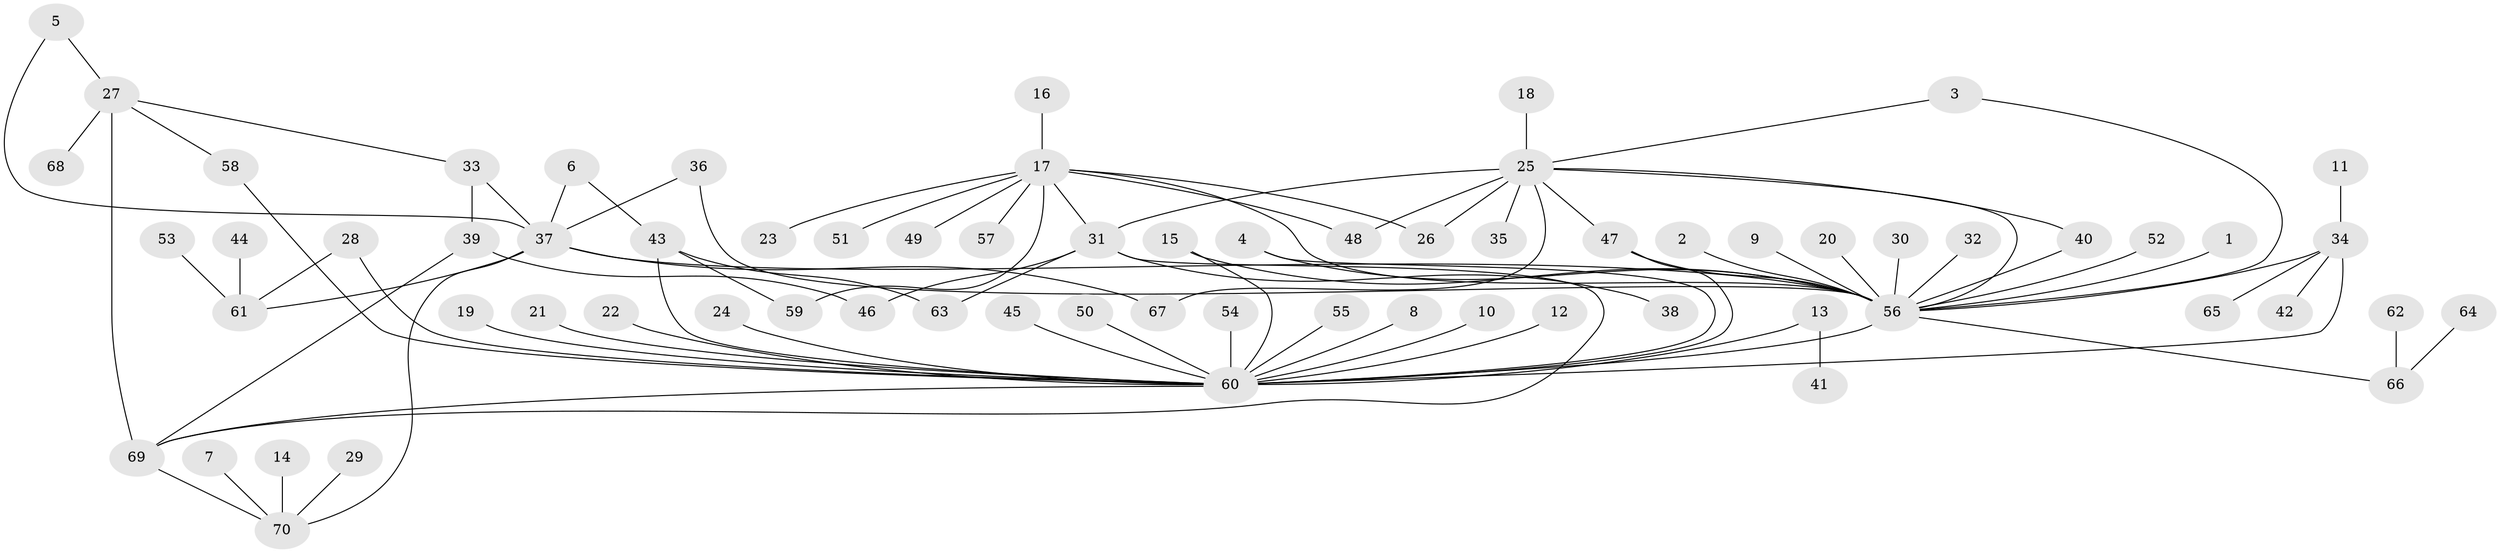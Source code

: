 // original degree distribution, {22: 0.007352941176470588, 12: 0.007352941176470588, 1: 0.5441176470588235, 2: 0.25, 10: 0.007352941176470588, 23: 0.007352941176470588, 7: 0.014705882352941176, 8: 0.007352941176470588, 4: 0.03676470588235294, 13: 0.007352941176470588, 6: 0.022058823529411766, 3: 0.08088235294117647, 5: 0.007352941176470588}
// Generated by graph-tools (version 1.1) at 2025/01/03/09/25 03:01:39]
// undirected, 70 vertices, 92 edges
graph export_dot {
graph [start="1"]
  node [color=gray90,style=filled];
  1;
  2;
  3;
  4;
  5;
  6;
  7;
  8;
  9;
  10;
  11;
  12;
  13;
  14;
  15;
  16;
  17;
  18;
  19;
  20;
  21;
  22;
  23;
  24;
  25;
  26;
  27;
  28;
  29;
  30;
  31;
  32;
  33;
  34;
  35;
  36;
  37;
  38;
  39;
  40;
  41;
  42;
  43;
  44;
  45;
  46;
  47;
  48;
  49;
  50;
  51;
  52;
  53;
  54;
  55;
  56;
  57;
  58;
  59;
  60;
  61;
  62;
  63;
  64;
  65;
  66;
  67;
  68;
  69;
  70;
  1 -- 56 [weight=1.0];
  2 -- 56 [weight=1.0];
  3 -- 25 [weight=1.0];
  3 -- 56 [weight=1.0];
  4 -- 56 [weight=1.0];
  4 -- 60 [weight=1.0];
  5 -- 27 [weight=1.0];
  5 -- 37 [weight=1.0];
  6 -- 37 [weight=1.0];
  6 -- 43 [weight=1.0];
  7 -- 70 [weight=1.0];
  8 -- 60 [weight=1.0];
  9 -- 56 [weight=1.0];
  10 -- 60 [weight=1.0];
  11 -- 34 [weight=1.0];
  12 -- 60 [weight=1.0];
  13 -- 41 [weight=1.0];
  13 -- 60 [weight=1.0];
  14 -- 70 [weight=1.0];
  15 -- 56 [weight=1.0];
  15 -- 60 [weight=1.0];
  16 -- 17 [weight=1.0];
  17 -- 23 [weight=1.0];
  17 -- 26 [weight=1.0];
  17 -- 31 [weight=1.0];
  17 -- 48 [weight=1.0];
  17 -- 49 [weight=1.0];
  17 -- 51 [weight=1.0];
  17 -- 56 [weight=1.0];
  17 -- 57 [weight=1.0];
  17 -- 59 [weight=1.0];
  18 -- 25 [weight=1.0];
  19 -- 60 [weight=1.0];
  20 -- 56 [weight=1.0];
  21 -- 60 [weight=1.0];
  22 -- 60 [weight=1.0];
  24 -- 60 [weight=1.0];
  25 -- 26 [weight=1.0];
  25 -- 31 [weight=2.0];
  25 -- 35 [weight=1.0];
  25 -- 40 [weight=1.0];
  25 -- 47 [weight=1.0];
  25 -- 48 [weight=1.0];
  25 -- 56 [weight=1.0];
  25 -- 67 [weight=1.0];
  27 -- 33 [weight=1.0];
  27 -- 58 [weight=1.0];
  27 -- 68 [weight=1.0];
  27 -- 69 [weight=1.0];
  28 -- 60 [weight=1.0];
  28 -- 61 [weight=1.0];
  29 -- 70 [weight=1.0];
  30 -- 56 [weight=1.0];
  31 -- 38 [weight=1.0];
  31 -- 46 [weight=1.0];
  31 -- 63 [weight=1.0];
  31 -- 69 [weight=1.0];
  32 -- 56 [weight=1.0];
  33 -- 37 [weight=1.0];
  33 -- 39 [weight=1.0];
  34 -- 42 [weight=1.0];
  34 -- 56 [weight=1.0];
  34 -- 60 [weight=1.0];
  34 -- 65 [weight=1.0];
  36 -- 37 [weight=1.0];
  36 -- 56 [weight=1.0];
  37 -- 56 [weight=1.0];
  37 -- 61 [weight=1.0];
  37 -- 67 [weight=1.0];
  37 -- 70 [weight=1.0];
  39 -- 46 [weight=1.0];
  39 -- 69 [weight=1.0];
  40 -- 56 [weight=1.0];
  43 -- 59 [weight=1.0];
  43 -- 60 [weight=1.0];
  43 -- 63 [weight=1.0];
  44 -- 61 [weight=1.0];
  45 -- 60 [weight=1.0];
  47 -- 56 [weight=1.0];
  47 -- 60 [weight=1.0];
  50 -- 60 [weight=1.0];
  52 -- 56 [weight=1.0];
  53 -- 61 [weight=1.0];
  54 -- 60 [weight=1.0];
  55 -- 60 [weight=1.0];
  56 -- 60 [weight=1.0];
  56 -- 66 [weight=1.0];
  58 -- 60 [weight=1.0];
  60 -- 69 [weight=1.0];
  62 -- 66 [weight=1.0];
  64 -- 66 [weight=1.0];
  69 -- 70 [weight=1.0];
}
